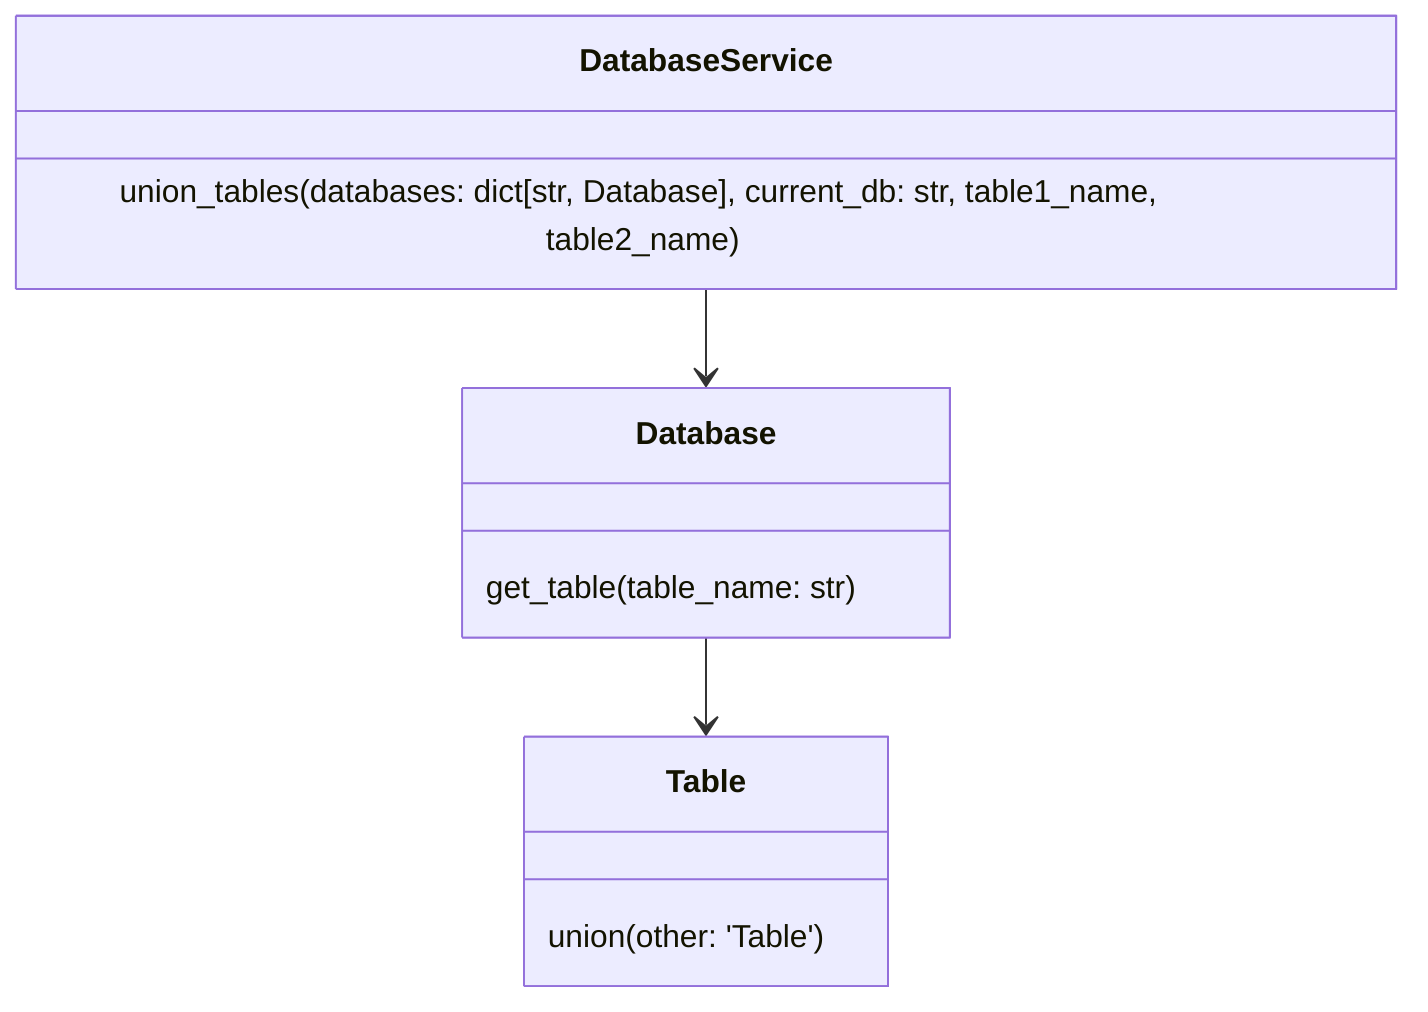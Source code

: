 classDiagram
  class DatabaseService {
    union_tables(databases: dict[str, Database], current_db: str, table1_name, table2_name)
  }

  class Database {
    get_table(table_name: str)
  }

  class Table {
    union(other: 'Table')
  }

DatabaseService --> Database
Database --> Table